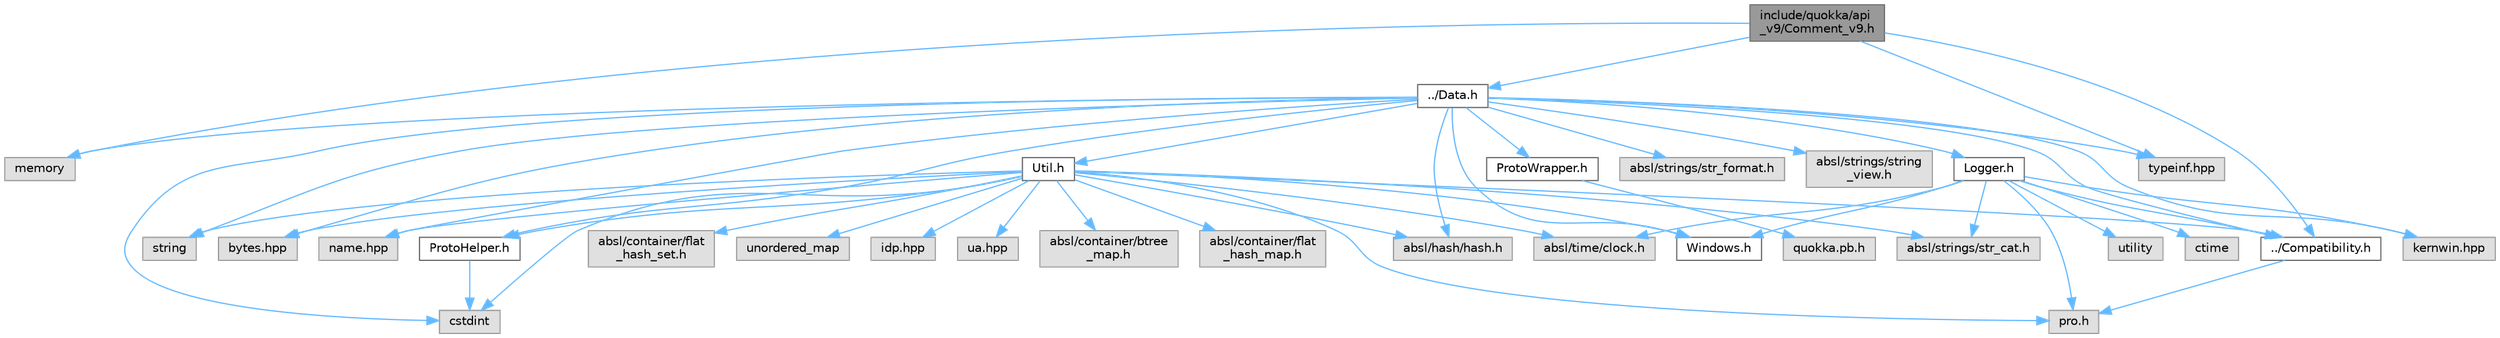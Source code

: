 digraph "include/quokka/api_v9/Comment_v9.h"
{
 // LATEX_PDF_SIZE
  bgcolor="transparent";
  edge [fontname=Helvetica,fontsize=10,labelfontname=Helvetica,labelfontsize=10];
  node [fontname=Helvetica,fontsize=10,shape=box,height=0.2,width=0.4];
  Node1 [id="Node000001",label="include/quokka/api\l_v9/Comment_v9.h",height=0.2,width=0.4,color="gray40", fillcolor="grey60", style="filled", fontcolor="black",tooltip=" "];
  Node1 -> Node2 [id="edge1_Node000001_Node000002",color="steelblue1",style="solid",tooltip=" "];
  Node2 [id="Node000002",label="memory",height=0.2,width=0.4,color="grey60", fillcolor="#E0E0E0", style="filled",tooltip=" "];
  Node1 -> Node3 [id="edge2_Node000001_Node000003",color="steelblue1",style="solid",tooltip=" "];
  Node3 [id="Node000003",label="../Compatibility.h",height=0.2,width=0.4,color="grey40", fillcolor="white", style="filled",URL="$Compatibility_8h.html",tooltip=" "];
  Node3 -> Node4 [id="edge3_Node000003_Node000004",color="steelblue1",style="solid",tooltip=" "];
  Node4 [id="Node000004",label="pro.h",height=0.2,width=0.4,color="grey60", fillcolor="#E0E0E0", style="filled",tooltip=" "];
  Node1 -> Node5 [id="edge4_Node000001_Node000005",color="steelblue1",style="solid",tooltip=" "];
  Node5 [id="Node000005",label="typeinf.hpp",height=0.2,width=0.4,color="grey60", fillcolor="#E0E0E0", style="filled",tooltip=" "];
  Node1 -> Node6 [id="edge5_Node000001_Node000006",color="steelblue1",style="solid",tooltip=" "];
  Node6 [id="Node000006",label="../Data.h",height=0.2,width=0.4,color="grey40", fillcolor="white", style="filled",URL="$Data_8h.html",tooltip=" "];
  Node6 -> Node7 [id="edge6_Node000006_Node000007",color="steelblue1",style="solid",tooltip=" "];
  Node7 [id="Node000007",label="cstdint",height=0.2,width=0.4,color="grey60", fillcolor="#E0E0E0", style="filled",tooltip=" "];
  Node6 -> Node2 [id="edge7_Node000006_Node000002",color="steelblue1",style="solid",tooltip=" "];
  Node6 -> Node8 [id="edge8_Node000006_Node000008",color="steelblue1",style="solid",tooltip=" "];
  Node8 [id="Node000008",label="string",height=0.2,width=0.4,color="grey60", fillcolor="#E0E0E0", style="filled",tooltip=" "];
  Node6 -> Node3 [id="edge9_Node000006_Node000003",color="steelblue1",style="solid",tooltip=" "];
  Node6 -> Node9 [id="edge10_Node000006_Node000009",color="steelblue1",style="solid",tooltip=" "];
  Node9 [id="Node000009",label="bytes.hpp",height=0.2,width=0.4,color="grey60", fillcolor="#E0E0E0", style="filled",tooltip=" "];
  Node6 -> Node10 [id="edge11_Node000006_Node000010",color="steelblue1",style="solid",tooltip=" "];
  Node10 [id="Node000010",label="kernwin.hpp",height=0.2,width=0.4,color="grey60", fillcolor="#E0E0E0", style="filled",tooltip=" "];
  Node6 -> Node11 [id="edge12_Node000006_Node000011",color="steelblue1",style="solid",tooltip=" "];
  Node11 [id="Node000011",label="name.hpp",height=0.2,width=0.4,color="grey60", fillcolor="#E0E0E0", style="filled",tooltip=" "];
  Node6 -> Node5 [id="edge13_Node000006_Node000005",color="steelblue1",style="solid",tooltip=" "];
  Node6 -> Node12 [id="edge14_Node000006_Node000012",color="steelblue1",style="solid",tooltip=" "];
  Node12 [id="Node000012",label="absl/hash/hash.h",height=0.2,width=0.4,color="grey60", fillcolor="#E0E0E0", style="filled",tooltip=" "];
  Node6 -> Node13 [id="edge15_Node000006_Node000013",color="steelblue1",style="solid",tooltip=" "];
  Node13 [id="Node000013",label="absl/strings/str_format.h",height=0.2,width=0.4,color="grey60", fillcolor="#E0E0E0", style="filled",tooltip=" "];
  Node6 -> Node14 [id="edge16_Node000006_Node000014",color="steelblue1",style="solid",tooltip=" "];
  Node14 [id="Node000014",label="absl/strings/string\l_view.h",height=0.2,width=0.4,color="grey60", fillcolor="#E0E0E0", style="filled",tooltip=" "];
  Node6 -> Node15 [id="edge17_Node000006_Node000015",color="steelblue1",style="solid",tooltip=" "];
  Node15 [id="Node000015",label="Logger.h",height=0.2,width=0.4,color="grey40", fillcolor="white", style="filled",URL="$Logger_8h.html",tooltip=" "];
  Node15 -> Node16 [id="edge18_Node000015_Node000016",color="steelblue1",style="solid",tooltip=" "];
  Node16 [id="Node000016",label="ctime",height=0.2,width=0.4,color="grey60", fillcolor="#E0E0E0", style="filled",tooltip=" "];
  Node15 -> Node17 [id="edge19_Node000015_Node000017",color="steelblue1",style="solid",tooltip=" "];
  Node17 [id="Node000017",label="utility",height=0.2,width=0.4,color="grey60", fillcolor="#E0E0E0", style="filled",tooltip=" "];
  Node15 -> Node3 [id="edge20_Node000015_Node000003",color="steelblue1",style="solid",tooltip=" "];
  Node15 -> Node4 [id="edge21_Node000015_Node000004",color="steelblue1",style="solid",tooltip=" "];
  Node15 -> Node10 [id="edge22_Node000015_Node000010",color="steelblue1",style="solid",tooltip=" "];
  Node15 -> Node18 [id="edge23_Node000015_Node000018",color="steelblue1",style="solid",tooltip=" "];
  Node18 [id="Node000018",label="absl/strings/str_cat.h",height=0.2,width=0.4,color="grey60", fillcolor="#E0E0E0", style="filled",tooltip=" "];
  Node15 -> Node19 [id="edge24_Node000015_Node000019",color="steelblue1",style="solid",tooltip=" "];
  Node19 [id="Node000019",label="absl/time/clock.h",height=0.2,width=0.4,color="grey60", fillcolor="#E0E0E0", style="filled",tooltip=" "];
  Node15 -> Node20 [id="edge25_Node000015_Node000020",color="steelblue1",style="solid",tooltip=" "];
  Node20 [id="Node000020",label="Windows.h",height=0.2,width=0.4,color="grey40", fillcolor="white", style="filled",URL="$Windows_8h.html",tooltip=" "];
  Node6 -> Node21 [id="edge26_Node000006_Node000021",color="steelblue1",style="solid",tooltip=" "];
  Node21 [id="Node000021",label="ProtoHelper.h",height=0.2,width=0.4,color="grey40", fillcolor="white", style="filled",URL="$ProtoHelper_8h.html",tooltip=" "];
  Node21 -> Node7 [id="edge27_Node000021_Node000007",color="steelblue1",style="solid",tooltip=" "];
  Node6 -> Node22 [id="edge28_Node000006_Node000022",color="steelblue1",style="solid",tooltip=" "];
  Node22 [id="Node000022",label="ProtoWrapper.h",height=0.2,width=0.4,color="grey40", fillcolor="white", style="filled",URL="$ProtoWrapper_8h.html",tooltip=" "];
  Node22 -> Node23 [id="edge29_Node000022_Node000023",color="steelblue1",style="solid",tooltip=" "];
  Node23 [id="Node000023",label="quokka.pb.h",height=0.2,width=0.4,color="grey60", fillcolor="#E0E0E0", style="filled",tooltip=" "];
  Node6 -> Node24 [id="edge30_Node000006_Node000024",color="steelblue1",style="solid",tooltip=" "];
  Node24 [id="Node000024",label="Util.h",height=0.2,width=0.4,color="grey40", fillcolor="white", style="filled",URL="$Util_8h.html",tooltip=" "];
  Node24 -> Node7 [id="edge31_Node000024_Node000007",color="steelblue1",style="solid",tooltip=" "];
  Node24 -> Node8 [id="edge32_Node000024_Node000008",color="steelblue1",style="solid",tooltip=" "];
  Node24 -> Node25 [id="edge33_Node000024_Node000025",color="steelblue1",style="solid",tooltip=" "];
  Node25 [id="Node000025",label="unordered_map",height=0.2,width=0.4,color="grey60", fillcolor="#E0E0E0", style="filled",tooltip=" "];
  Node24 -> Node3 [id="edge34_Node000024_Node000003",color="steelblue1",style="solid",tooltip=" "];
  Node24 -> Node4 [id="edge35_Node000024_Node000004",color="steelblue1",style="solid",tooltip=" "];
  Node24 -> Node9 [id="edge36_Node000024_Node000009",color="steelblue1",style="solid",tooltip=" "];
  Node24 -> Node26 [id="edge37_Node000024_Node000026",color="steelblue1",style="solid",tooltip=" "];
  Node26 [id="Node000026",label="idp.hpp",height=0.2,width=0.4,color="grey60", fillcolor="#E0E0E0", style="filled",tooltip=" "];
  Node24 -> Node11 [id="edge38_Node000024_Node000011",color="steelblue1",style="solid",tooltip=" "];
  Node24 -> Node27 [id="edge39_Node000024_Node000027",color="steelblue1",style="solid",tooltip=" "];
  Node27 [id="Node000027",label="ua.hpp",height=0.2,width=0.4,color="grey60", fillcolor="#E0E0E0", style="filled",tooltip=" "];
  Node24 -> Node28 [id="edge40_Node000024_Node000028",color="steelblue1",style="solid",tooltip=" "];
  Node28 [id="Node000028",label="absl/container/btree\l_map.h",height=0.2,width=0.4,color="grey60", fillcolor="#E0E0E0", style="filled",tooltip=" "];
  Node24 -> Node29 [id="edge41_Node000024_Node000029",color="steelblue1",style="solid",tooltip=" "];
  Node29 [id="Node000029",label="absl/container/flat\l_hash_map.h",height=0.2,width=0.4,color="grey60", fillcolor="#E0E0E0", style="filled",tooltip=" "];
  Node24 -> Node30 [id="edge42_Node000024_Node000030",color="steelblue1",style="solid",tooltip=" "];
  Node30 [id="Node000030",label="absl/container/flat\l_hash_set.h",height=0.2,width=0.4,color="grey60", fillcolor="#E0E0E0", style="filled",tooltip=" "];
  Node24 -> Node12 [id="edge43_Node000024_Node000012",color="steelblue1",style="solid",tooltip=" "];
  Node24 -> Node18 [id="edge44_Node000024_Node000018",color="steelblue1",style="solid",tooltip=" "];
  Node24 -> Node19 [id="edge45_Node000024_Node000019",color="steelblue1",style="solid",tooltip=" "];
  Node24 -> Node21 [id="edge46_Node000024_Node000021",color="steelblue1",style="solid",tooltip=" "];
  Node24 -> Node20 [id="edge47_Node000024_Node000020",color="steelblue1",style="solid",tooltip=" "];
  Node6 -> Node20 [id="edge48_Node000006_Node000020",color="steelblue1",style="solid",tooltip=" "];
}
